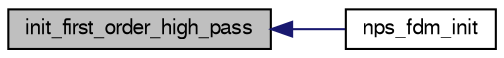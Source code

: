 digraph "init_first_order_high_pass"
{
  edge [fontname="FreeSans",fontsize="10",labelfontname="FreeSans",labelfontsize="10"];
  node [fontname="FreeSans",fontsize="10",shape=record];
  rankdir="LR";
  Node1 [label="init_first_order_high_pass",height=0.2,width=0.4,color="black", fillcolor="grey75", style="filled", fontcolor="black"];
  Node1 -> Node2 [dir="back",color="midnightblue",fontsize="10",style="solid",fontname="FreeSans"];
  Node2 [label="nps_fdm_init",height=0.2,width=0.4,color="black", fillcolor="white", style="filled",URL="$nps__fdm__gazebo_8cpp.html#a17ec5b69b110d046f9db5b67d2b08779",tooltip="Initialize actuator dynamics, set unused fields in fdm. "];
}
